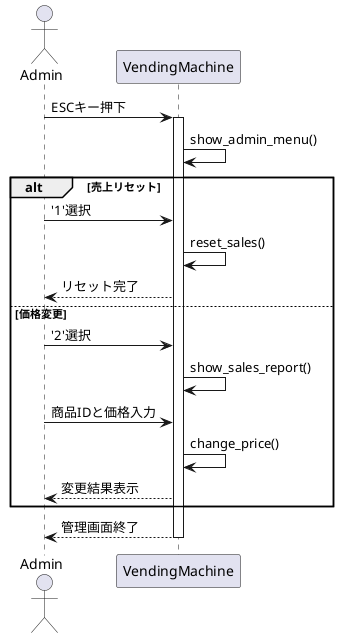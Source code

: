 @startuml 管理画面シーケンス図コード
actor Admin
participant "VendingMachine" as VM

Admin -> VM: ESCキー押下
activate VM

VM -> VM: show_admin_menu()

alt 売上リセット
  Admin -> VM: '1'選択
  VM -> VM: reset_sales()
  VM --> Admin: リセット完了
else 価格変更
  Admin -> VM: '2'選択
  VM -> VM: show_sales_report()
  Admin -> VM: 商品IDと価格入力
  VM -> VM: change_price()
  VM --> Admin: 変更結果表示
end

VM --> Admin: 管理画面終了
deactivate VM
@enduml